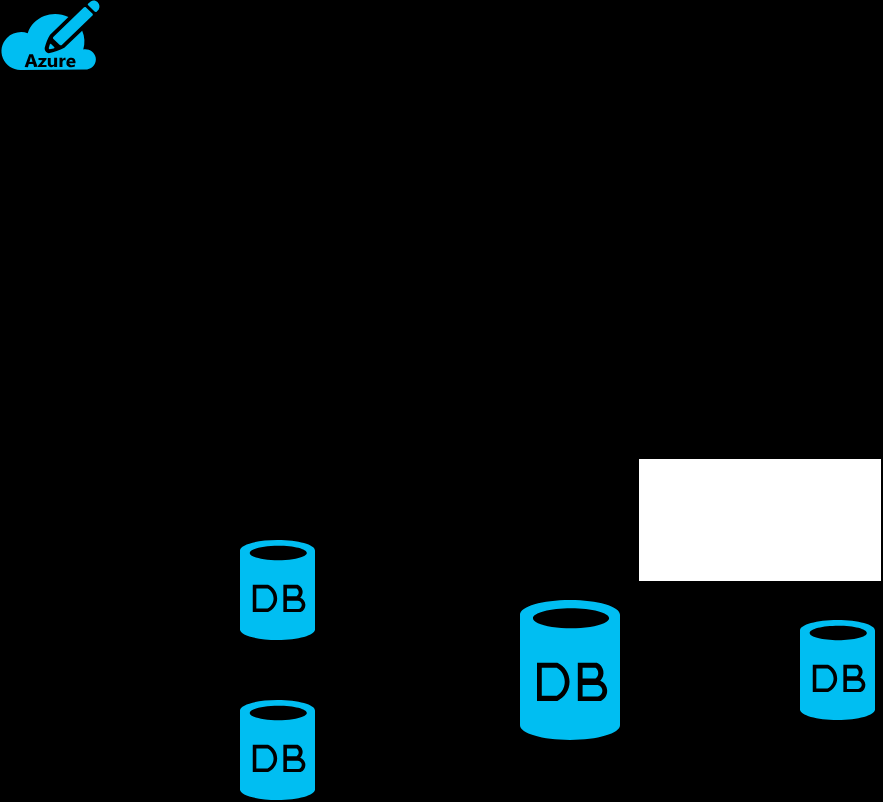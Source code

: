 <mxfile version="22.1.3" type="github">
  <diagram name="Page-1" id="0AIZBxNlFp_2Lja0oS_7">
    <mxGraphModel dx="1434" dy="795" grid="1" gridSize="10" guides="1" tooltips="1" connect="1" arrows="1" fold="1" page="1" pageScale="1" pageWidth="850" pageHeight="1100" background="#000000" math="0" shadow="0">
      <root>
        <mxCell id="0" />
        <mxCell id="1" parent="0" />
        <mxCell id="Bfc5dEvsn17PF74wYspR-1" value="" style="verticalLabelPosition=bottom;html=1;verticalAlign=top;align=center;strokeColor=none;fillColor=#00BEF2;shape=mxgraph.azure.azure_subscription;" vertex="1" parent="1">
          <mxGeometry x="40" y="120" width="50" height="35" as="geometry" />
        </mxCell>
        <mxCell id="Bfc5dEvsn17PF74wYspR-2" value="" style="verticalLabelPosition=bottom;html=1;verticalAlign=top;align=center;strokeColor=none;fillColor=#00BEF2;shape=mxgraph.azure.database;" vertex="1" parent="1">
          <mxGeometry x="160" y="470" width="37.5" height="50" as="geometry" />
        </mxCell>
        <mxCell id="Bfc5dEvsn17PF74wYspR-3" value="" style="verticalLabelPosition=bottom;html=1;verticalAlign=top;align=center;strokeColor=none;fillColor=#00BEF2;shape=mxgraph.azure.database;" vertex="1" parent="1">
          <mxGeometry x="160" y="390" width="37.5" height="50" as="geometry" />
        </mxCell>
        <mxCell id="Bfc5dEvsn17PF74wYspR-4" value="" style="verticalLabelPosition=bottom;html=1;verticalAlign=top;align=center;strokeColor=none;fillColor=#00BEF2;shape=mxgraph.azure.database;" vertex="1" parent="1">
          <mxGeometry x="440" y="430" width="37.5" height="50" as="geometry" />
        </mxCell>
        <mxCell id="Bfc5dEvsn17PF74wYspR-6" value="" style="verticalLabelPosition=bottom;html=1;verticalAlign=top;align=center;strokeColor=none;fillColor=#00BEF2;shape=mxgraph.azure.database;fontFamily=Times New Roman;" vertex="1" parent="1">
          <mxGeometry x="300" y="420" width="50" height="70" as="geometry" />
        </mxCell>
        <mxCell id="Bfc5dEvsn17PF74wYspR-7" value="" style="rounded=0;whiteSpace=wrap;html=1;strokeColor=#ffffff;" vertex="1" parent="1">
          <mxGeometry x="360" y="350" width="120" height="60" as="geometry" />
        </mxCell>
      </root>
    </mxGraphModel>
  </diagram>
</mxfile>

